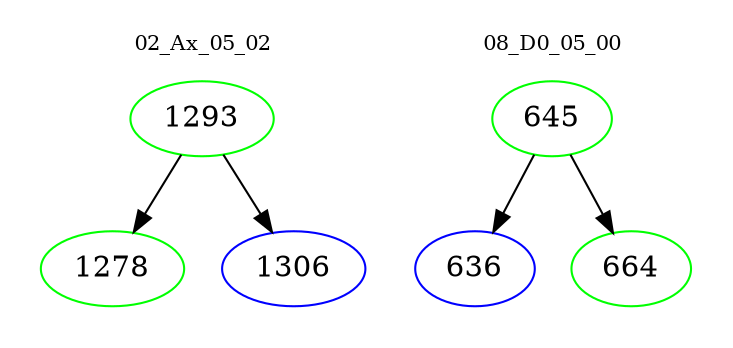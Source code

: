 digraph{
subgraph cluster_0 {
color = white
label = "02_Ax_05_02";
fontsize=10;
T0_1293 [label="1293", color="green"]
T0_1293 -> T0_1278 [color="black"]
T0_1278 [label="1278", color="green"]
T0_1293 -> T0_1306 [color="black"]
T0_1306 [label="1306", color="blue"]
}
subgraph cluster_1 {
color = white
label = "08_D0_05_00";
fontsize=10;
T1_645 [label="645", color="green"]
T1_645 -> T1_636 [color="black"]
T1_636 [label="636", color="blue"]
T1_645 -> T1_664 [color="black"]
T1_664 [label="664", color="green"]
}
}
